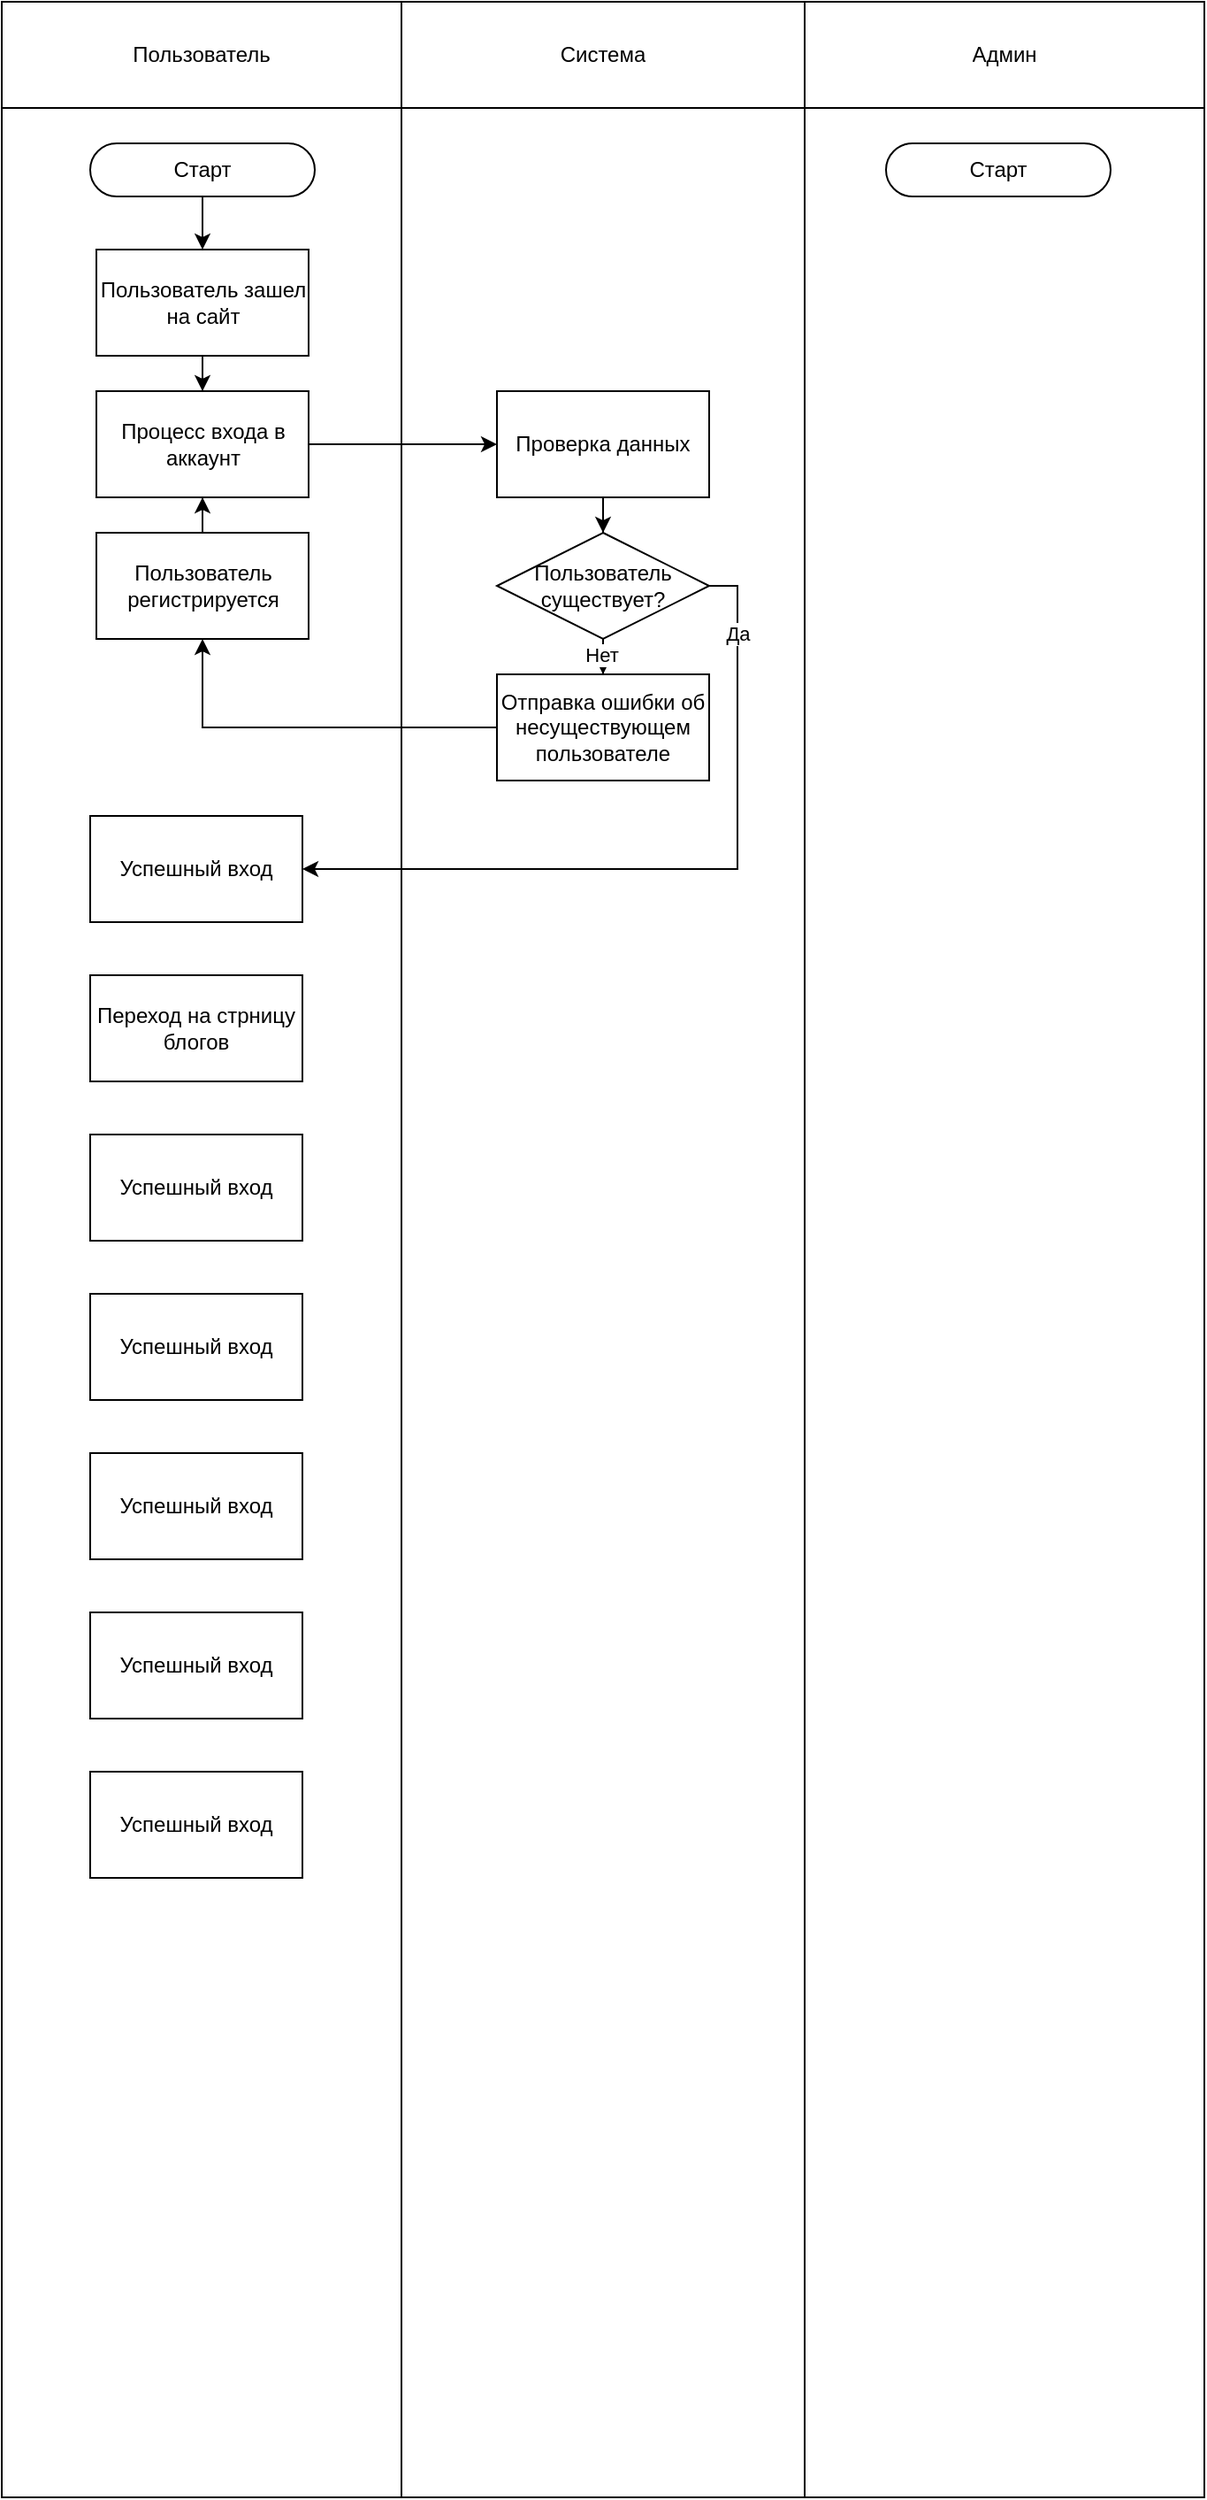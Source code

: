 <mxfile version="27.1.4">
  <diagram name="Страница — 1" id="UBEjJWZKq5eN6RA-wuHz">
    <mxGraphModel dx="868" dy="1295" grid="1" gridSize="10" guides="1" tooltips="1" connect="1" arrows="1" fold="1" page="1" pageScale="1" pageWidth="1169" pageHeight="827" math="0" shadow="0">
      <root>
        <mxCell id="0" />
        <mxCell id="1" parent="0" />
        <mxCell id="rII4CB3ttPfFxe3EODr5-1" value="" style="shape=table;startSize=0;container=1;collapsible=0;childLayout=tableLayout;" vertex="1" parent="1">
          <mxGeometry x="260" y="-790" width="680" height="1410" as="geometry" />
        </mxCell>
        <mxCell id="rII4CB3ttPfFxe3EODr5-2" value="" style="shape=tableRow;horizontal=0;startSize=0;swimlaneHead=0;swimlaneBody=0;strokeColor=inherit;top=0;left=0;bottom=0;right=0;collapsible=0;dropTarget=0;fillColor=none;points=[[0,0.5],[1,0.5]];portConstraint=eastwest;" vertex="1" parent="rII4CB3ttPfFxe3EODr5-1">
          <mxGeometry width="680" height="60" as="geometry" />
        </mxCell>
        <mxCell id="rII4CB3ttPfFxe3EODr5-3" value="Пользователь" style="shape=partialRectangle;html=1;whiteSpace=wrap;connectable=0;strokeColor=inherit;overflow=hidden;fillColor=none;top=0;left=0;bottom=0;right=0;pointerEvents=1;" vertex="1" parent="rII4CB3ttPfFxe3EODr5-2">
          <mxGeometry width="226" height="60" as="geometry">
            <mxRectangle width="226" height="60" as="alternateBounds" />
          </mxGeometry>
        </mxCell>
        <mxCell id="rII4CB3ttPfFxe3EODr5-4" value="Система" style="shape=partialRectangle;html=1;whiteSpace=wrap;connectable=0;strokeColor=inherit;overflow=hidden;fillColor=none;top=0;left=0;bottom=0;right=0;pointerEvents=1;" vertex="1" parent="rII4CB3ttPfFxe3EODr5-2">
          <mxGeometry x="226" width="228" height="60" as="geometry">
            <mxRectangle width="228" height="60" as="alternateBounds" />
          </mxGeometry>
        </mxCell>
        <mxCell id="rII4CB3ttPfFxe3EODr5-5" value="Админ" style="shape=partialRectangle;html=1;whiteSpace=wrap;connectable=0;strokeColor=inherit;overflow=hidden;fillColor=none;top=0;left=0;bottom=0;right=0;pointerEvents=1;" vertex="1" parent="rII4CB3ttPfFxe3EODr5-2">
          <mxGeometry x="454" width="226" height="60" as="geometry">
            <mxRectangle width="226" height="60" as="alternateBounds" />
          </mxGeometry>
        </mxCell>
        <mxCell id="rII4CB3ttPfFxe3EODr5-6" value="" style="shape=tableRow;horizontal=0;startSize=0;swimlaneHead=0;swimlaneBody=0;strokeColor=inherit;top=0;left=0;bottom=0;right=0;collapsible=0;dropTarget=0;fillColor=none;points=[[0,0.5],[1,0.5]];portConstraint=eastwest;" vertex="1" parent="rII4CB3ttPfFxe3EODr5-1">
          <mxGeometry y="60" width="680" height="1350" as="geometry" />
        </mxCell>
        <mxCell id="rII4CB3ttPfFxe3EODr5-7" value="" style="shape=partialRectangle;html=1;whiteSpace=wrap;connectable=0;strokeColor=inherit;overflow=hidden;fillColor=none;top=0;left=0;bottom=0;right=0;pointerEvents=1;" vertex="1" parent="rII4CB3ttPfFxe3EODr5-6">
          <mxGeometry width="226" height="1350" as="geometry">
            <mxRectangle width="226" height="1350" as="alternateBounds" />
          </mxGeometry>
        </mxCell>
        <mxCell id="rII4CB3ttPfFxe3EODr5-8" value="" style="shape=partialRectangle;html=1;whiteSpace=wrap;connectable=0;strokeColor=inherit;overflow=hidden;fillColor=none;top=0;left=0;bottom=0;right=0;pointerEvents=1;" vertex="1" parent="rII4CB3ttPfFxe3EODr5-6">
          <mxGeometry x="226" width="228" height="1350" as="geometry">
            <mxRectangle width="228" height="1350" as="alternateBounds" />
          </mxGeometry>
        </mxCell>
        <mxCell id="rII4CB3ttPfFxe3EODr5-9" value="" style="shape=partialRectangle;html=1;whiteSpace=wrap;connectable=0;strokeColor=inherit;overflow=hidden;fillColor=none;top=0;left=0;bottom=0;right=0;pointerEvents=1;" vertex="1" parent="rII4CB3ttPfFxe3EODr5-6">
          <mxGeometry x="454" width="226" height="1350" as="geometry">
            <mxRectangle width="226" height="1350" as="alternateBounds" />
          </mxGeometry>
        </mxCell>
        <mxCell id="rII4CB3ttPfFxe3EODr5-26" style="edgeStyle=orthogonalEdgeStyle;rounded=0;orthogonalLoop=1;jettySize=auto;html=1;entryX=0.5;entryY=0;entryDx=0;entryDy=0;exitX=0.5;exitY=1;exitDx=0;exitDy=0;" edge="1" parent="1" source="rII4CB3ttPfFxe3EODr5-12" target="rII4CB3ttPfFxe3EODr5-14">
          <mxGeometry relative="1" as="geometry">
            <mxPoint x="380" y="-670" as="sourcePoint" />
          </mxGeometry>
        </mxCell>
        <mxCell id="rII4CB3ttPfFxe3EODr5-12" value="Старт" style="rounded=1;whiteSpace=wrap;html=1;arcSize=50;" vertex="1" parent="1">
          <mxGeometry x="310" y="-710" width="127" height="30" as="geometry" />
        </mxCell>
        <mxCell id="rII4CB3ttPfFxe3EODr5-13" value="Старт" style="rounded=1;whiteSpace=wrap;html=1;arcSize=50;" vertex="1" parent="1">
          <mxGeometry x="760" y="-710" width="127" height="30" as="geometry" />
        </mxCell>
        <mxCell id="rII4CB3ttPfFxe3EODr5-27" style="edgeStyle=orthogonalEdgeStyle;rounded=0;orthogonalLoop=1;jettySize=auto;html=1;entryX=0.5;entryY=0;entryDx=0;entryDy=0;" edge="1" parent="1" source="rII4CB3ttPfFxe3EODr5-14" target="rII4CB3ttPfFxe3EODr5-25">
          <mxGeometry relative="1" as="geometry" />
        </mxCell>
        <mxCell id="rII4CB3ttPfFxe3EODr5-14" value="Пользователь зашел на сайт" style="rounded=0;whiteSpace=wrap;html=1;" vertex="1" parent="1">
          <mxGeometry x="313.5" y="-650" width="120" height="60" as="geometry" />
        </mxCell>
        <mxCell id="rII4CB3ttPfFxe3EODr5-30" style="edgeStyle=orthogonalEdgeStyle;rounded=0;orthogonalLoop=1;jettySize=auto;html=1;entryX=0;entryY=0.5;entryDx=0;entryDy=0;" edge="1" parent="1" source="rII4CB3ttPfFxe3EODr5-25" target="rII4CB3ttPfFxe3EODr5-28">
          <mxGeometry relative="1" as="geometry" />
        </mxCell>
        <mxCell id="rII4CB3ttPfFxe3EODr5-25" value="Процесс входа в аккаунт" style="rounded=0;whiteSpace=wrap;html=1;" vertex="1" parent="1">
          <mxGeometry x="313.5" y="-570" width="120" height="60" as="geometry" />
        </mxCell>
        <mxCell id="rII4CB3ttPfFxe3EODr5-31" style="edgeStyle=orthogonalEdgeStyle;rounded=0;orthogonalLoop=1;jettySize=auto;html=1;" edge="1" parent="1" source="rII4CB3ttPfFxe3EODr5-28" target="rII4CB3ttPfFxe3EODr5-29">
          <mxGeometry relative="1" as="geometry" />
        </mxCell>
        <mxCell id="rII4CB3ttPfFxe3EODr5-28" value="Проверка данных" style="rounded=0;whiteSpace=wrap;html=1;" vertex="1" parent="1">
          <mxGeometry x="540" y="-570" width="120" height="60" as="geometry" />
        </mxCell>
        <mxCell id="rII4CB3ttPfFxe3EODr5-33" style="edgeStyle=orthogonalEdgeStyle;rounded=0;orthogonalLoop=1;jettySize=auto;html=1;" edge="1" parent="1" source="rII4CB3ttPfFxe3EODr5-29" target="rII4CB3ttPfFxe3EODr5-32">
          <mxGeometry relative="1" as="geometry" />
        </mxCell>
        <mxCell id="rII4CB3ttPfFxe3EODr5-36" value="Нет" style="edgeLabel;html=1;align=center;verticalAlign=middle;resizable=0;points=[];" vertex="1" connectable="0" parent="rII4CB3ttPfFxe3EODr5-33">
          <mxGeometry x="0.611" y="-1" relative="1" as="geometry">
            <mxPoint as="offset" />
          </mxGeometry>
        </mxCell>
        <mxCell id="rII4CB3ttPfFxe3EODr5-39" style="edgeStyle=orthogonalEdgeStyle;rounded=0;orthogonalLoop=1;jettySize=auto;html=1;entryX=1;entryY=0.5;entryDx=0;entryDy=0;" edge="1" parent="1" source="rII4CB3ttPfFxe3EODr5-29" target="rII4CB3ttPfFxe3EODr5-38">
          <mxGeometry relative="1" as="geometry">
            <Array as="points">
              <mxPoint x="676" y="-460" />
              <mxPoint x="676" y="-300" />
            </Array>
          </mxGeometry>
        </mxCell>
        <mxCell id="rII4CB3ttPfFxe3EODr5-40" value="Да" style="edgeLabel;html=1;align=center;verticalAlign=middle;resizable=0;points=[];" vertex="1" connectable="0" parent="rII4CB3ttPfFxe3EODr5-39">
          <mxGeometry x="-0.797" relative="1" as="geometry">
            <mxPoint as="offset" />
          </mxGeometry>
        </mxCell>
        <mxCell id="rII4CB3ttPfFxe3EODr5-29" value="Пользователь существует?" style="rhombus;whiteSpace=wrap;html=1;" vertex="1" parent="1">
          <mxGeometry x="540" y="-490" width="120" height="60" as="geometry" />
        </mxCell>
        <mxCell id="rII4CB3ttPfFxe3EODr5-35" style="edgeStyle=orthogonalEdgeStyle;rounded=0;orthogonalLoop=1;jettySize=auto;html=1;" edge="1" parent="1" source="rII4CB3ttPfFxe3EODr5-32" target="rII4CB3ttPfFxe3EODr5-34">
          <mxGeometry relative="1" as="geometry" />
        </mxCell>
        <mxCell id="rII4CB3ttPfFxe3EODr5-32" value="Отправка ошибки об несуществующем пользователе" style="rounded=0;whiteSpace=wrap;html=1;" vertex="1" parent="1">
          <mxGeometry x="540" y="-410" width="120" height="60" as="geometry" />
        </mxCell>
        <mxCell id="rII4CB3ttPfFxe3EODr5-37" style="edgeStyle=orthogonalEdgeStyle;rounded=0;orthogonalLoop=1;jettySize=auto;html=1;entryX=0.5;entryY=1;entryDx=0;entryDy=0;" edge="1" parent="1" source="rII4CB3ttPfFxe3EODr5-34" target="rII4CB3ttPfFxe3EODr5-25">
          <mxGeometry relative="1" as="geometry" />
        </mxCell>
        <mxCell id="rII4CB3ttPfFxe3EODr5-34" value="Пользователь регистрируется" style="rounded=0;whiteSpace=wrap;html=1;" vertex="1" parent="1">
          <mxGeometry x="313.5" y="-490" width="120" height="60" as="geometry" />
        </mxCell>
        <mxCell id="rII4CB3ttPfFxe3EODr5-38" value="Успешный вход" style="rounded=0;whiteSpace=wrap;html=1;" vertex="1" parent="1">
          <mxGeometry x="310" y="-330" width="120" height="60" as="geometry" />
        </mxCell>
        <mxCell id="rII4CB3ttPfFxe3EODr5-41" value="Переход на стрницу блогов" style="rounded=0;whiteSpace=wrap;html=1;" vertex="1" parent="1">
          <mxGeometry x="310" y="-240" width="120" height="60" as="geometry" />
        </mxCell>
        <mxCell id="rII4CB3ttPfFxe3EODr5-42" value="Успешный вход" style="rounded=0;whiteSpace=wrap;html=1;" vertex="1" parent="1">
          <mxGeometry x="310" y="-150" width="120" height="60" as="geometry" />
        </mxCell>
        <mxCell id="rII4CB3ttPfFxe3EODr5-43" value="Успешный вход" style="rounded=0;whiteSpace=wrap;html=1;" vertex="1" parent="1">
          <mxGeometry x="310" y="-60" width="120" height="60" as="geometry" />
        </mxCell>
        <mxCell id="rII4CB3ttPfFxe3EODr5-44" value="Успешный вход" style="rounded=0;whiteSpace=wrap;html=1;" vertex="1" parent="1">
          <mxGeometry x="310" y="30" width="120" height="60" as="geometry" />
        </mxCell>
        <mxCell id="rII4CB3ttPfFxe3EODr5-45" value="Успешный вход" style="rounded=0;whiteSpace=wrap;html=1;" vertex="1" parent="1">
          <mxGeometry x="310" y="120" width="120" height="60" as="geometry" />
        </mxCell>
        <mxCell id="rII4CB3ttPfFxe3EODr5-46" value="Успешный вход" style="rounded=0;whiteSpace=wrap;html=1;" vertex="1" parent="1">
          <mxGeometry x="310" y="210" width="120" height="60" as="geometry" />
        </mxCell>
      </root>
    </mxGraphModel>
  </diagram>
</mxfile>
